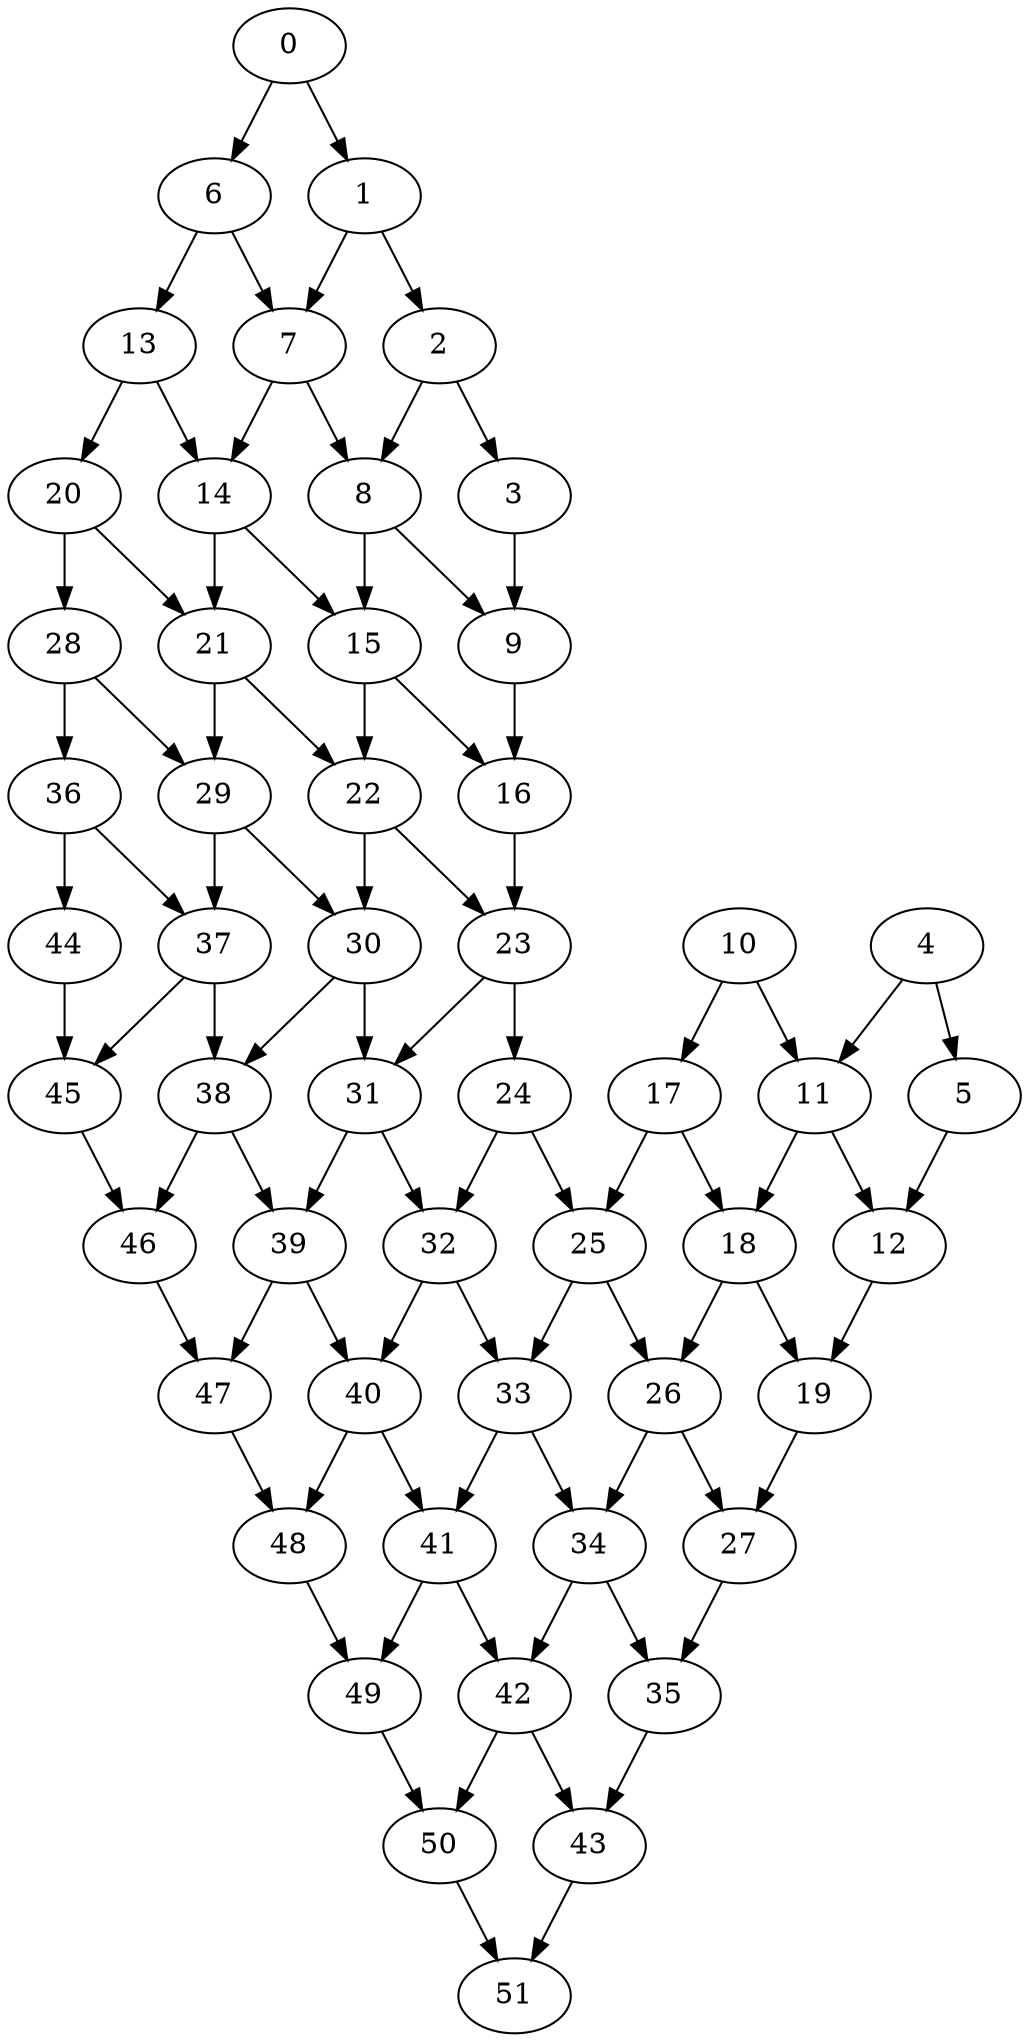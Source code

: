 digraph G {
0 -> 1
0 -> 6
1 -> 2
1 -> 7
2 -> 3
2 -> 8
3 -> 9
4 -> 5
4 -> 11
5 -> 12
6 -> 7
6 -> 13
7 -> 8
7 -> 14
8 -> 9
8 -> 15
9 -> 16
10 -> 11
10 -> 17
11 -> 12
11 -> 18
12 -> 19
13 -> 14
13 -> 20
14 -> 15
14 -> 21
15 -> 16
15 -> 22
16 -> 23
17 -> 18
17 -> 25
18 -> 19
18 -> 26
19 -> 27
20 -> 21
20 -> 28
21 -> 22
21 -> 29
22 -> 23
22 -> 30
23 -> 24
23 -> 31
24 -> 25
24 -> 32
25 -> 26
25 -> 33
26 -> 27
26 -> 34
27 -> 35
28 -> 29
28 -> 36
29 -> 30
29 -> 37
30 -> 31
30 -> 38
31 -> 32
31 -> 39
32 -> 33
32 -> 40
33 -> 34
33 -> 41
34 -> 35
34 -> 42
35 -> 43
36 -> 37
36 -> 44
37 -> 38
37 -> 45
38 -> 39
38 -> 46
39 -> 40
39 -> 47
40 -> 41
40 -> 48
41 -> 42
41 -> 49
42 -> 43
42 -> 50
43 -> 51
44 -> 45
45 -> 46
46 -> 47
47 -> 48
48 -> 49
49 -> 50
50 -> 51
}